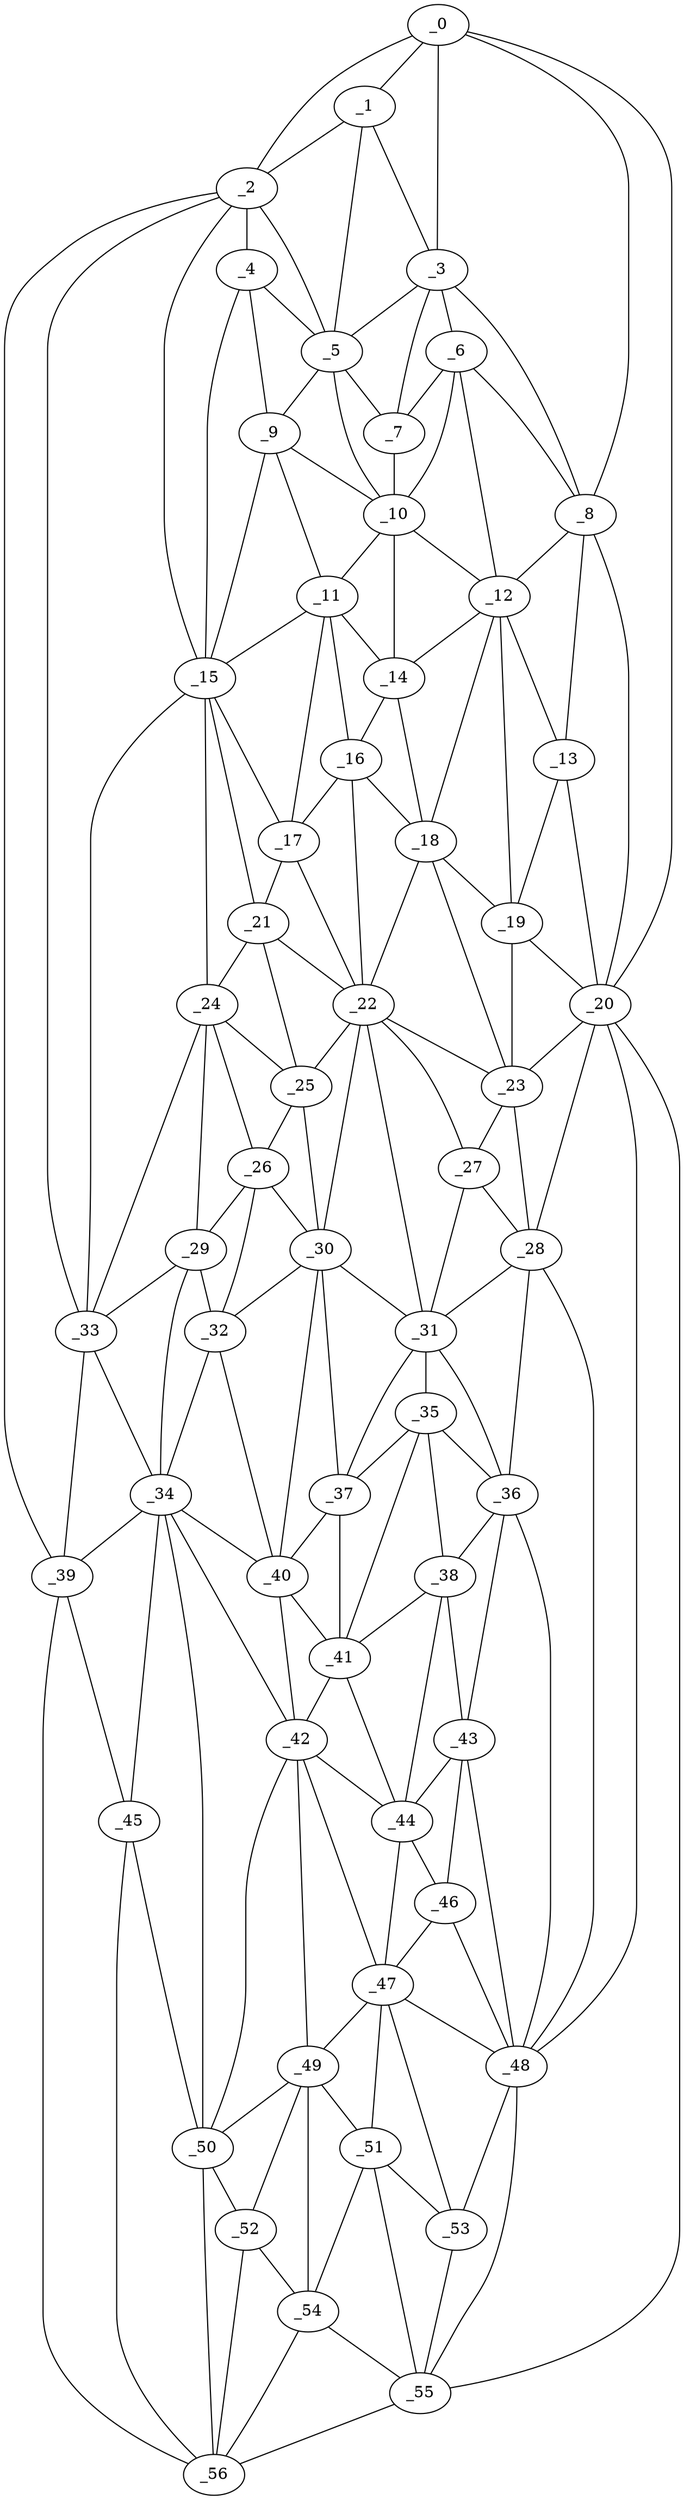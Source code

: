 graph "obj31__45.gxl" {
	_0	 [x=6,
		y=30];
	_1	 [x=7,
		y=41];
	_0 -- _1	 [valence=2];
	_2	 [x=7,
		y=82];
	_0 -- _2	 [valence=1];
	_3	 [x=10,
		y=43];
	_0 -- _3	 [valence=1];
	_8	 [x=22,
		y=28];
	_0 -- _8	 [valence=1];
	_20	 [x=47,
		y=18];
	_0 -- _20	 [valence=1];
	_1 -- _2	 [valence=2];
	_1 -- _3	 [valence=2];
	_5	 [x=14,
		y=64];
	_1 -- _5	 [valence=2];
	_4	 [x=13,
		y=75];
	_2 -- _4	 [valence=2];
	_2 -- _5	 [valence=1];
	_15	 [x=35,
		y=76];
	_2 -- _15	 [valence=1];
	_33	 [x=76,
		y=99];
	_2 -- _33	 [valence=2];
	_39	 [x=86,
		y=108];
	_2 -- _39	 [valence=1];
	_3 -- _5	 [valence=1];
	_6	 [x=21,
		y=42];
	_3 -- _6	 [valence=2];
	_7	 [x=21,
		y=48];
	_3 -- _7	 [valence=2];
	_3 -- _8	 [valence=2];
	_4 -- _5	 [valence=2];
	_9	 [x=23,
		y=67];
	_4 -- _9	 [valence=2];
	_4 -- _15	 [valence=2];
	_5 -- _7	 [valence=2];
	_5 -- _9	 [valence=2];
	_10	 [x=28,
		y=51];
	_5 -- _10	 [valence=1];
	_6 -- _7	 [valence=2];
	_6 -- _8	 [valence=1];
	_6 -- _10	 [valence=2];
	_12	 [x=34,
		y=36];
	_6 -- _12	 [valence=2];
	_7 -- _10	 [valence=2];
	_8 -- _12	 [valence=2];
	_13	 [x=35,
		y=27];
	_8 -- _13	 [valence=2];
	_8 -- _20	 [valence=2];
	_9 -- _10	 [valence=2];
	_11	 [x=33,
		y=66];
	_9 -- _11	 [valence=2];
	_9 -- _15	 [valence=1];
	_10 -- _11	 [valence=1];
	_10 -- _12	 [valence=1];
	_14	 [x=35,
		y=53];
	_10 -- _14	 [valence=2];
	_11 -- _14	 [valence=2];
	_11 -- _15	 [valence=1];
	_16	 [x=41,
		y=60];
	_11 -- _16	 [valence=2];
	_17	 [x=41,
		y=67];
	_11 -- _17	 [valence=2];
	_12 -- _13	 [valence=1];
	_12 -- _14	 [valence=2];
	_18	 [x=42,
		y=51];
	_12 -- _18	 [valence=1];
	_19	 [x=43,
		y=29];
	_12 -- _19	 [valence=2];
	_13 -- _19	 [valence=2];
	_13 -- _20	 [valence=1];
	_14 -- _16	 [valence=1];
	_14 -- _18	 [valence=2];
	_15 -- _17	 [valence=2];
	_21	 [x=48,
		y=76];
	_15 -- _21	 [valence=2];
	_24	 [x=55,
		y=78];
	_15 -- _24	 [valence=1];
	_15 -- _33	 [valence=2];
	_16 -- _17	 [valence=1];
	_16 -- _18	 [valence=1];
	_22	 [x=53,
		y=59];
	_16 -- _22	 [valence=2];
	_17 -- _21	 [valence=2];
	_17 -- _22	 [valence=2];
	_18 -- _19	 [valence=2];
	_18 -- _22	 [valence=2];
	_23	 [x=54,
		y=31];
	_18 -- _23	 [valence=2];
	_19 -- _20	 [valence=1];
	_19 -- _23	 [valence=2];
	_20 -- _23	 [valence=2];
	_28	 [x=67,
		y=28];
	_20 -- _28	 [valence=2];
	_48	 [x=109,
		y=40];
	_20 -- _48	 [valence=1];
	_55	 [x=125,
		y=42];
	_20 -- _55	 [valence=1];
	_21 -- _22	 [valence=2];
	_21 -- _24	 [valence=2];
	_25	 [x=61,
		y=66];
	_21 -- _25	 [valence=1];
	_22 -- _23	 [valence=1];
	_22 -- _25	 [valence=2];
	_27	 [x=64,
		y=34];
	_22 -- _27	 [valence=1];
	_30	 [x=70,
		y=65];
	_22 -- _30	 [valence=2];
	_31	 [x=71,
		y=37];
	_22 -- _31	 [valence=1];
	_23 -- _27	 [valence=2];
	_23 -- _28	 [valence=1];
	_24 -- _25	 [valence=2];
	_26	 [x=62,
		y=76];
	_24 -- _26	 [valence=2];
	_29	 [x=67,
		y=82];
	_24 -- _29	 [valence=1];
	_24 -- _33	 [valence=2];
	_25 -- _26	 [valence=1];
	_25 -- _30	 [valence=1];
	_26 -- _29	 [valence=2];
	_26 -- _30	 [valence=2];
	_32	 [x=74,
		y=80];
	_26 -- _32	 [valence=2];
	_27 -- _28	 [valence=1];
	_27 -- _31	 [valence=2];
	_28 -- _31	 [valence=2];
	_36	 [x=80,
		y=33];
	_28 -- _36	 [valence=2];
	_28 -- _48	 [valence=2];
	_29 -- _32	 [valence=2];
	_29 -- _33	 [valence=2];
	_34	 [x=77,
		y=86];
	_29 -- _34	 [valence=2];
	_30 -- _31	 [valence=2];
	_30 -- _32	 [valence=2];
	_37	 [x=81,
		y=56];
	_30 -- _37	 [valence=2];
	_40	 [x=87,
		y=59];
	_30 -- _40	 [valence=2];
	_35	 [x=78,
		y=40];
	_31 -- _35	 [valence=2];
	_31 -- _36	 [valence=1];
	_31 -- _37	 [valence=1];
	_32 -- _34	 [valence=1];
	_32 -- _40	 [valence=2];
	_33 -- _34	 [valence=2];
	_33 -- _39	 [valence=2];
	_34 -- _39	 [valence=1];
	_34 -- _40	 [valence=2];
	_42	 [x=96,
		y=58];
	_34 -- _42	 [valence=2];
	_45	 [x=104,
		y=99];
	_34 -- _45	 [valence=2];
	_50	 [x=111,
		y=87];
	_34 -- _50	 [valence=2];
	_35 -- _36	 [valence=2];
	_35 -- _37	 [valence=2];
	_38	 [x=85,
		y=41];
	_35 -- _38	 [valence=1];
	_41	 [x=88,
		y=48];
	_35 -- _41	 [valence=2];
	_36 -- _38	 [valence=1];
	_43	 [x=98,
		y=38];
	_36 -- _43	 [valence=2];
	_36 -- _48	 [valence=2];
	_37 -- _40	 [valence=2];
	_37 -- _41	 [valence=2];
	_38 -- _41	 [valence=2];
	_38 -- _43	 [valence=2];
	_44	 [x=98,
		y=45];
	_38 -- _44	 [valence=1];
	_39 -- _45	 [valence=1];
	_56	 [x=125,
		y=96];
	_39 -- _56	 [valence=1];
	_40 -- _41	 [valence=2];
	_40 -- _42	 [valence=2];
	_41 -- _42	 [valence=2];
	_41 -- _44	 [valence=2];
	_42 -- _44	 [valence=2];
	_47	 [x=106,
		y=54];
	_42 -- _47	 [valence=2];
	_49	 [x=111,
		y=67];
	_42 -- _49	 [valence=1];
	_42 -- _50	 [valence=2];
	_43 -- _44	 [valence=2];
	_46	 [x=105,
		y=40];
	_43 -- _46	 [valence=1];
	_43 -- _48	 [valence=2];
	_44 -- _46	 [valence=1];
	_44 -- _47	 [valence=2];
	_45 -- _50	 [valence=2];
	_45 -- _56	 [valence=1];
	_46 -- _47	 [valence=2];
	_46 -- _48	 [valence=2];
	_47 -- _48	 [valence=1];
	_47 -- _49	 [valence=1];
	_51	 [x=114,
		y=58];
	_47 -- _51	 [valence=2];
	_53	 [x=116,
		y=49];
	_47 -- _53	 [valence=1];
	_48 -- _53	 [valence=1];
	_48 -- _55	 [valence=1];
	_49 -- _50	 [valence=2];
	_49 -- _51	 [valence=2];
	_52	 [x=115,
		y=81];
	_49 -- _52	 [valence=2];
	_54	 [x=116,
		y=65];
	_49 -- _54	 [valence=2];
	_50 -- _52	 [valence=2];
	_50 -- _56	 [valence=2];
	_51 -- _53	 [valence=2];
	_51 -- _54	 [valence=2];
	_51 -- _55	 [valence=1];
	_52 -- _54	 [valence=2];
	_52 -- _56	 [valence=2];
	_53 -- _55	 [valence=2];
	_54 -- _55	 [valence=1];
	_54 -- _56	 [valence=2];
	_55 -- _56	 [valence=1];
}
